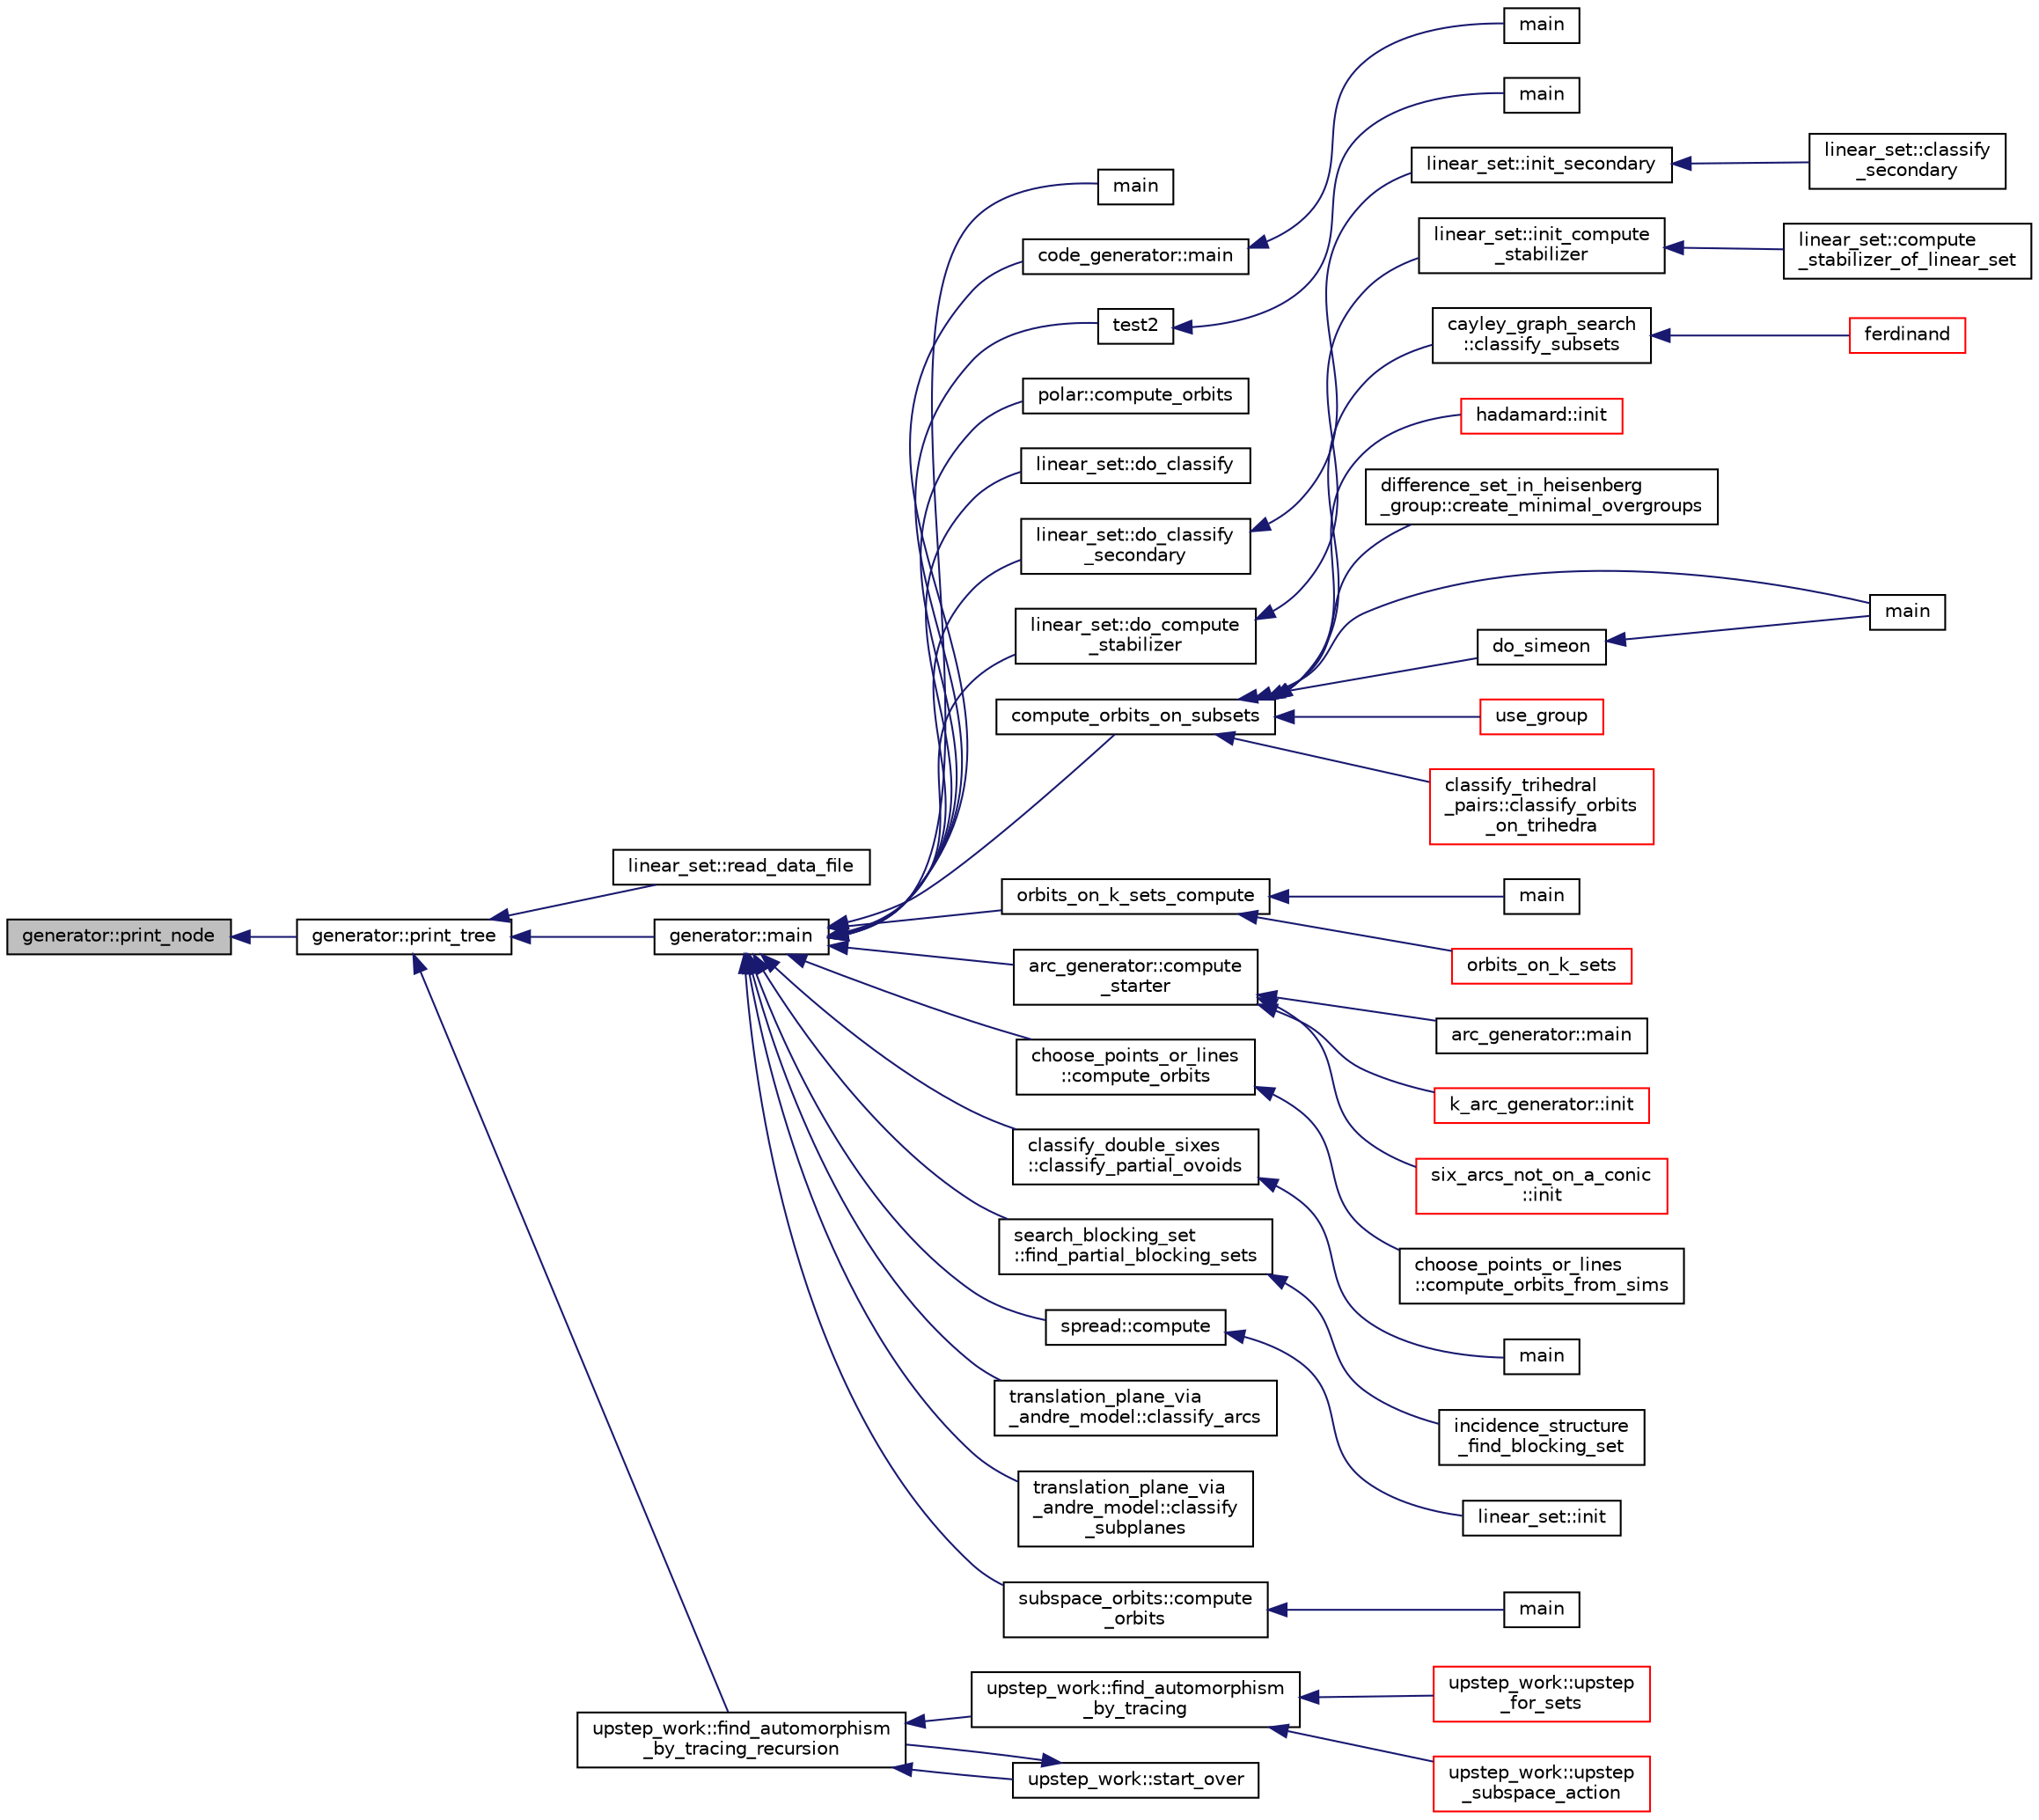digraph "generator::print_node"
{
  edge [fontname="Helvetica",fontsize="10",labelfontname="Helvetica",labelfontsize="10"];
  node [fontname="Helvetica",fontsize="10",shape=record];
  rankdir="LR";
  Node18375 [label="generator::print_node",height=0.2,width=0.4,color="black", fillcolor="grey75", style="filled", fontcolor="black"];
  Node18375 -> Node18376 [dir="back",color="midnightblue",fontsize="10",style="solid",fontname="Helvetica"];
  Node18376 [label="generator::print_tree",height=0.2,width=0.4,color="black", fillcolor="white", style="filled",URL="$d7/d73/classgenerator.html#a4d50a3584d53209baf2bf7d7b9ba31f8"];
  Node18376 -> Node18377 [dir="back",color="midnightblue",fontsize="10",style="solid",fontname="Helvetica"];
  Node18377 [label="linear_set::read_data_file",height=0.2,width=0.4,color="black", fillcolor="white", style="filled",URL="$dd/d86/classlinear__set.html#a9a5cd28cc81be7ee41002b2e3114c2cb"];
  Node18376 -> Node18378 [dir="back",color="midnightblue",fontsize="10",style="solid",fontname="Helvetica"];
  Node18378 [label="generator::main",height=0.2,width=0.4,color="black", fillcolor="white", style="filled",URL="$d7/d73/classgenerator.html#a01abff8e9f231bf0d82e2e8e0061f242"];
  Node18378 -> Node18379 [dir="back",color="midnightblue",fontsize="10",style="solid",fontname="Helvetica"];
  Node18379 [label="main",height=0.2,width=0.4,color="black", fillcolor="white", style="filled",URL="$d2/d11/codes_8h.html#a217dbf8b442f20279ea00b898af96f52"];
  Node18378 -> Node18380 [dir="back",color="midnightblue",fontsize="10",style="solid",fontname="Helvetica"];
  Node18380 [label="code_generator::main",height=0.2,width=0.4,color="black", fillcolor="white", style="filled",URL="$db/d37/classcode__generator.html#ab3cf3a306e4032c2b471ac95321c599f"];
  Node18380 -> Node18381 [dir="back",color="midnightblue",fontsize="10",style="solid",fontname="Helvetica"];
  Node18381 [label="main",height=0.2,width=0.4,color="black", fillcolor="white", style="filled",URL="$d4/d4f/codes_8_c.html#a217dbf8b442f20279ea00b898af96f52"];
  Node18378 -> Node18382 [dir="back",color="midnightblue",fontsize="10",style="solid",fontname="Helvetica"];
  Node18382 [label="test2",height=0.2,width=0.4,color="black", fillcolor="white", style="filled",URL="$d9/db0/factor__space_8_c.html#a39d73a812e5fd8f1bc111e948368cb10"];
  Node18382 -> Node18383 [dir="back",color="midnightblue",fontsize="10",style="solid",fontname="Helvetica"];
  Node18383 [label="main",height=0.2,width=0.4,color="black", fillcolor="white", style="filled",URL="$d9/db0/factor__space_8_c.html#a3c04138a5bfe5d72780bb7e82a18e627"];
  Node18378 -> Node18384 [dir="back",color="midnightblue",fontsize="10",style="solid",fontname="Helvetica"];
  Node18384 [label="polar::compute_orbits",height=0.2,width=0.4,color="black", fillcolor="white", style="filled",URL="$da/d1c/classpolar.html#ac4c3c4f95d14c74ff4a3ec3f3479a1da"];
  Node18378 -> Node18385 [dir="back",color="midnightblue",fontsize="10",style="solid",fontname="Helvetica"];
  Node18385 [label="linear_set::do_classify",height=0.2,width=0.4,color="black", fillcolor="white", style="filled",URL="$dd/d86/classlinear__set.html#a3eb2dbce7fa8b71901dfc12f288ddd0c"];
  Node18378 -> Node18386 [dir="back",color="midnightblue",fontsize="10",style="solid",fontname="Helvetica"];
  Node18386 [label="linear_set::do_classify\l_secondary",height=0.2,width=0.4,color="black", fillcolor="white", style="filled",URL="$dd/d86/classlinear__set.html#a47eb7f9995f3343abd3bdfbf9a9a9162"];
  Node18386 -> Node18387 [dir="back",color="midnightblue",fontsize="10",style="solid",fontname="Helvetica"];
  Node18387 [label="linear_set::init_secondary",height=0.2,width=0.4,color="black", fillcolor="white", style="filled",URL="$dd/d86/classlinear__set.html#a7bf8cd7805559b5762921687a7c1ed97"];
  Node18387 -> Node18388 [dir="back",color="midnightblue",fontsize="10",style="solid",fontname="Helvetica"];
  Node18388 [label="linear_set::classify\l_secondary",height=0.2,width=0.4,color="black", fillcolor="white", style="filled",URL="$dd/d86/classlinear__set.html#a5d7659de855e20e2fa8e41e7aedcb1fc"];
  Node18378 -> Node18389 [dir="back",color="midnightblue",fontsize="10",style="solid",fontname="Helvetica"];
  Node18389 [label="linear_set::do_compute\l_stabilizer",height=0.2,width=0.4,color="black", fillcolor="white", style="filled",URL="$dd/d86/classlinear__set.html#ae8f58ded28fb5370f4459cca42b7463b"];
  Node18389 -> Node18390 [dir="back",color="midnightblue",fontsize="10",style="solid",fontname="Helvetica"];
  Node18390 [label="linear_set::init_compute\l_stabilizer",height=0.2,width=0.4,color="black", fillcolor="white", style="filled",URL="$dd/d86/classlinear__set.html#a0cc3eaec1896fdc977b62e94623b055b"];
  Node18390 -> Node18391 [dir="back",color="midnightblue",fontsize="10",style="solid",fontname="Helvetica"];
  Node18391 [label="linear_set::compute\l_stabilizer_of_linear_set",height=0.2,width=0.4,color="black", fillcolor="white", style="filled",URL="$dd/d86/classlinear__set.html#a098a133edfbaae0fd347a69c50bdbee2"];
  Node18378 -> Node18392 [dir="back",color="midnightblue",fontsize="10",style="solid",fontname="Helvetica"];
  Node18392 [label="compute_orbits_on_subsets",height=0.2,width=0.4,color="black", fillcolor="white", style="filled",URL="$d3/d35/snakes__and__ladders__global_8_c.html#af33697aede0480110b1227f727252637"];
  Node18392 -> Node18393 [dir="back",color="midnightblue",fontsize="10",style="solid",fontname="Helvetica"];
  Node18393 [label="cayley_graph_search\l::classify_subsets",height=0.2,width=0.4,color="black", fillcolor="white", style="filled",URL="$de/dae/classcayley__graph__search.html#a4cf8a90752e018a281481ac80ad52c4b"];
  Node18393 -> Node18394 [dir="back",color="midnightblue",fontsize="10",style="solid",fontname="Helvetica"];
  Node18394 [label="ferdinand",height=0.2,width=0.4,color="red", fillcolor="white", style="filled",URL="$da/df3/ferdinand_8_c.html#a322b57727d23cf5a0932f11c30ea18d9"];
  Node18392 -> Node18396 [dir="back",color="midnightblue",fontsize="10",style="solid",fontname="Helvetica"];
  Node18396 [label="hadamard::init",height=0.2,width=0.4,color="red", fillcolor="white", style="filled",URL="$d7/dbb/classhadamard.html#a16af359850b8bdd0d2a73e260d496c33"];
  Node18392 -> Node18398 [dir="back",color="midnightblue",fontsize="10",style="solid",fontname="Helvetica"];
  Node18398 [label="difference_set_in_heisenberg\l_group::create_minimal_overgroups",height=0.2,width=0.4,color="black", fillcolor="white", style="filled",URL="$de/d8a/classdifference__set__in__heisenberg__group.html#a9bde5ad5da3ebaebf98fbfd3e8110b79"];
  Node18392 -> Node18399 [dir="back",color="midnightblue",fontsize="10",style="solid",fontname="Helvetica"];
  Node18399 [label="main",height=0.2,width=0.4,color="black", fillcolor="white", style="filled",URL="$d5/d13/simeon_8_c.html#ae66f6b31b5ad750f1fe042a706a4e3d4"];
  Node18392 -> Node18400 [dir="back",color="midnightblue",fontsize="10",style="solid",fontname="Helvetica"];
  Node18400 [label="do_simeon",height=0.2,width=0.4,color="black", fillcolor="white", style="filled",URL="$d5/d13/simeon_8_c.html#a36cf3f9cb484fa44da7a7dfcbe9385d0"];
  Node18400 -> Node18399 [dir="back",color="midnightblue",fontsize="10",style="solid",fontname="Helvetica"];
  Node18392 -> Node18401 [dir="back",color="midnightblue",fontsize="10",style="solid",fontname="Helvetica"];
  Node18401 [label="use_group",height=0.2,width=0.4,color="red", fillcolor="white", style="filled",URL="$d9/d9f/all__cliques_8_c.html#aba62531e97173264c39afe2c7857af31"];
  Node18392 -> Node18403 [dir="back",color="midnightblue",fontsize="10",style="solid",fontname="Helvetica"];
  Node18403 [label="classify_trihedral\l_pairs::classify_orbits\l_on_trihedra",height=0.2,width=0.4,color="red", fillcolor="white", style="filled",URL="$d1/d21/classclassify__trihedral__pairs.html#a99625621bfba4bb65b3d60304b306539"];
  Node18378 -> Node18410 [dir="back",color="midnightblue",fontsize="10",style="solid",fontname="Helvetica"];
  Node18410 [label="orbits_on_k_sets_compute",height=0.2,width=0.4,color="black", fillcolor="white", style="filled",URL="$d3/d35/snakes__and__ladders__global_8_c.html#a96743526b15703539d544499276aaa71"];
  Node18410 -> Node18411 [dir="back",color="midnightblue",fontsize="10",style="solid",fontname="Helvetica"];
  Node18411 [label="main",height=0.2,width=0.4,color="black", fillcolor="white", style="filled",URL="$d9/d5f/example__fano__plane_8_c.html#ae66f6b31b5ad750f1fe042a706a4e3d4"];
  Node18410 -> Node18412 [dir="back",color="midnightblue",fontsize="10",style="solid",fontname="Helvetica"];
  Node18412 [label="orbits_on_k_sets",height=0.2,width=0.4,color="red", fillcolor="white", style="filled",URL="$d3/d35/snakes__and__ladders__global_8_c.html#afe3d79116aa8b4d1a93d444a3a979b6e"];
  Node18378 -> Node18421 [dir="back",color="midnightblue",fontsize="10",style="solid",fontname="Helvetica"];
  Node18421 [label="arc_generator::compute\l_starter",height=0.2,width=0.4,color="black", fillcolor="white", style="filled",URL="$d4/d21/classarc__generator.html#aad1dcec3a1c302e743d574bd1ac857d9"];
  Node18421 -> Node18420 [dir="back",color="midnightblue",fontsize="10",style="solid",fontname="Helvetica"];
  Node18420 [label="arc_generator::main",height=0.2,width=0.4,color="black", fillcolor="white", style="filled",URL="$d4/d21/classarc__generator.html#ad80140b51b165dad1fe6ab232be7829a"];
  Node18421 -> Node18422 [dir="back",color="midnightblue",fontsize="10",style="solid",fontname="Helvetica"];
  Node18422 [label="k_arc_generator::init",height=0.2,width=0.4,color="red", fillcolor="white", style="filled",URL="$d6/dd8/classk__arc__generator.html#a6036d9f52ede9f8ca681505626b5361d"];
  Node18421 -> Node18424 [dir="back",color="midnightblue",fontsize="10",style="solid",fontname="Helvetica"];
  Node18424 [label="six_arcs_not_on_a_conic\l::init",height=0.2,width=0.4,color="red", fillcolor="white", style="filled",URL="$d8/de6/classsix__arcs__not__on__a__conic.html#a7a4d5cf8a098488729934cfa8a70944a"];
  Node18378 -> Node18426 [dir="back",color="midnightblue",fontsize="10",style="solid",fontname="Helvetica"];
  Node18426 [label="choose_points_or_lines\l::compute_orbits",height=0.2,width=0.4,color="black", fillcolor="white", style="filled",URL="$d6/d75/classchoose__points__or__lines.html#adc353e2d41dc8a39563322c8cdd85f61"];
  Node18426 -> Node18427 [dir="back",color="midnightblue",fontsize="10",style="solid",fontname="Helvetica"];
  Node18427 [label="choose_points_or_lines\l::compute_orbits_from_sims",height=0.2,width=0.4,color="black", fillcolor="white", style="filled",URL="$d6/d75/classchoose__points__or__lines.html#a4fcac2dadf459d7c75187a00a4bd64aa"];
  Node18378 -> Node18428 [dir="back",color="midnightblue",fontsize="10",style="solid",fontname="Helvetica"];
  Node18428 [label="classify_double_sixes\l::classify_partial_ovoids",height=0.2,width=0.4,color="black", fillcolor="white", style="filled",URL="$dd/d23/classclassify__double__sixes.html#a2253fca143a0e8a3e39655eb05668ae9"];
  Node18428 -> Node18429 [dir="back",color="midnightblue",fontsize="10",style="solid",fontname="Helvetica"];
  Node18429 [label="main",height=0.2,width=0.4,color="black", fillcolor="white", style="filled",URL="$df/df8/surface__classify_8_c.html#a217dbf8b442f20279ea00b898af96f52"];
  Node18378 -> Node18430 [dir="back",color="midnightblue",fontsize="10",style="solid",fontname="Helvetica"];
  Node18430 [label="search_blocking_set\l::find_partial_blocking_sets",height=0.2,width=0.4,color="black", fillcolor="white", style="filled",URL="$dc/d36/classsearch__blocking__set.html#ad3fdb3d356db75a02c406bc9d4e9e9b6"];
  Node18430 -> Node18431 [dir="back",color="midnightblue",fontsize="10",style="solid",fontname="Helvetica"];
  Node18431 [label="incidence_structure\l_find_blocking_set",height=0.2,width=0.4,color="black", fillcolor="white", style="filled",URL="$df/d74/tl__geometry_8h.html#a8e3d42d0018f8a804b9686b1c4951186"];
  Node18378 -> Node18432 [dir="back",color="midnightblue",fontsize="10",style="solid",fontname="Helvetica"];
  Node18432 [label="spread::compute",height=0.2,width=0.4,color="black", fillcolor="white", style="filled",URL="$da/dc1/classspread.html#a9674466d3e03b8dad79882299c638a21"];
  Node18432 -> Node18433 [dir="back",color="midnightblue",fontsize="10",style="solid",fontname="Helvetica"];
  Node18433 [label="linear_set::init",height=0.2,width=0.4,color="black", fillcolor="white", style="filled",URL="$dd/d86/classlinear__set.html#a7ab24e84423749047d5465cb15505475"];
  Node18378 -> Node18434 [dir="back",color="midnightblue",fontsize="10",style="solid",fontname="Helvetica"];
  Node18434 [label="translation_plane_via\l_andre_model::classify_arcs",height=0.2,width=0.4,color="black", fillcolor="white", style="filled",URL="$d1/dcc/classtranslation__plane__via__andre__model.html#ac8f002e812a8b152d41e806688601c5e"];
  Node18378 -> Node18435 [dir="back",color="midnightblue",fontsize="10",style="solid",fontname="Helvetica"];
  Node18435 [label="translation_plane_via\l_andre_model::classify\l_subplanes",height=0.2,width=0.4,color="black", fillcolor="white", style="filled",URL="$d1/dcc/classtranslation__plane__via__andre__model.html#a794fefa95f0a7f7b887133375988ee55"];
  Node18378 -> Node18436 [dir="back",color="midnightblue",fontsize="10",style="solid",fontname="Helvetica"];
  Node18436 [label="subspace_orbits::compute\l_orbits",height=0.2,width=0.4,color="black", fillcolor="white", style="filled",URL="$d2/d9f/classsubspace__orbits.html#a2778f8d49cde1675de1ef6acfe180b63"];
  Node18436 -> Node18437 [dir="back",color="midnightblue",fontsize="10",style="solid",fontname="Helvetica"];
  Node18437 [label="main",height=0.2,width=0.4,color="black", fillcolor="white", style="filled",URL="$da/dd5/subspace__orbits__main_8_c.html#a217dbf8b442f20279ea00b898af96f52"];
  Node18376 -> Node18438 [dir="back",color="midnightblue",fontsize="10",style="solid",fontname="Helvetica"];
  Node18438 [label="upstep_work::find_automorphism\l_by_tracing_recursion",height=0.2,width=0.4,color="black", fillcolor="white", style="filled",URL="$d2/dd6/classupstep__work.html#a621a83906c4c31d4de34963f6eaa668d"];
  Node18438 -> Node18439 [dir="back",color="midnightblue",fontsize="10",style="solid",fontname="Helvetica"];
  Node18439 [label="upstep_work::find_automorphism\l_by_tracing",height=0.2,width=0.4,color="black", fillcolor="white", style="filled",URL="$d2/dd6/classupstep__work.html#afc13566dbd0f53823ae1c6629f00075d"];
  Node18439 -> Node18440 [dir="back",color="midnightblue",fontsize="10",style="solid",fontname="Helvetica"];
  Node18440 [label="upstep_work::upstep\l_for_sets",height=0.2,width=0.4,color="red", fillcolor="white", style="filled",URL="$d2/dd6/classupstep__work.html#acbfe3d5e23c38c3dc8f5908e0bc5bf1b"];
  Node18439 -> Node18454 [dir="back",color="midnightblue",fontsize="10",style="solid",fontname="Helvetica"];
  Node18454 [label="upstep_work::upstep\l_subspace_action",height=0.2,width=0.4,color="red", fillcolor="white", style="filled",URL="$d2/dd6/classupstep__work.html#afd45c862c93f460a2e523f074d024529"];
  Node18438 -> Node18455 [dir="back",color="midnightblue",fontsize="10",style="solid",fontname="Helvetica"];
  Node18455 [label="upstep_work::start_over",height=0.2,width=0.4,color="black", fillcolor="white", style="filled",URL="$d2/dd6/classupstep__work.html#ad1eba8d53528a3a0277041883a5724c3"];
  Node18455 -> Node18438 [dir="back",color="midnightblue",fontsize="10",style="solid",fontname="Helvetica"];
}
